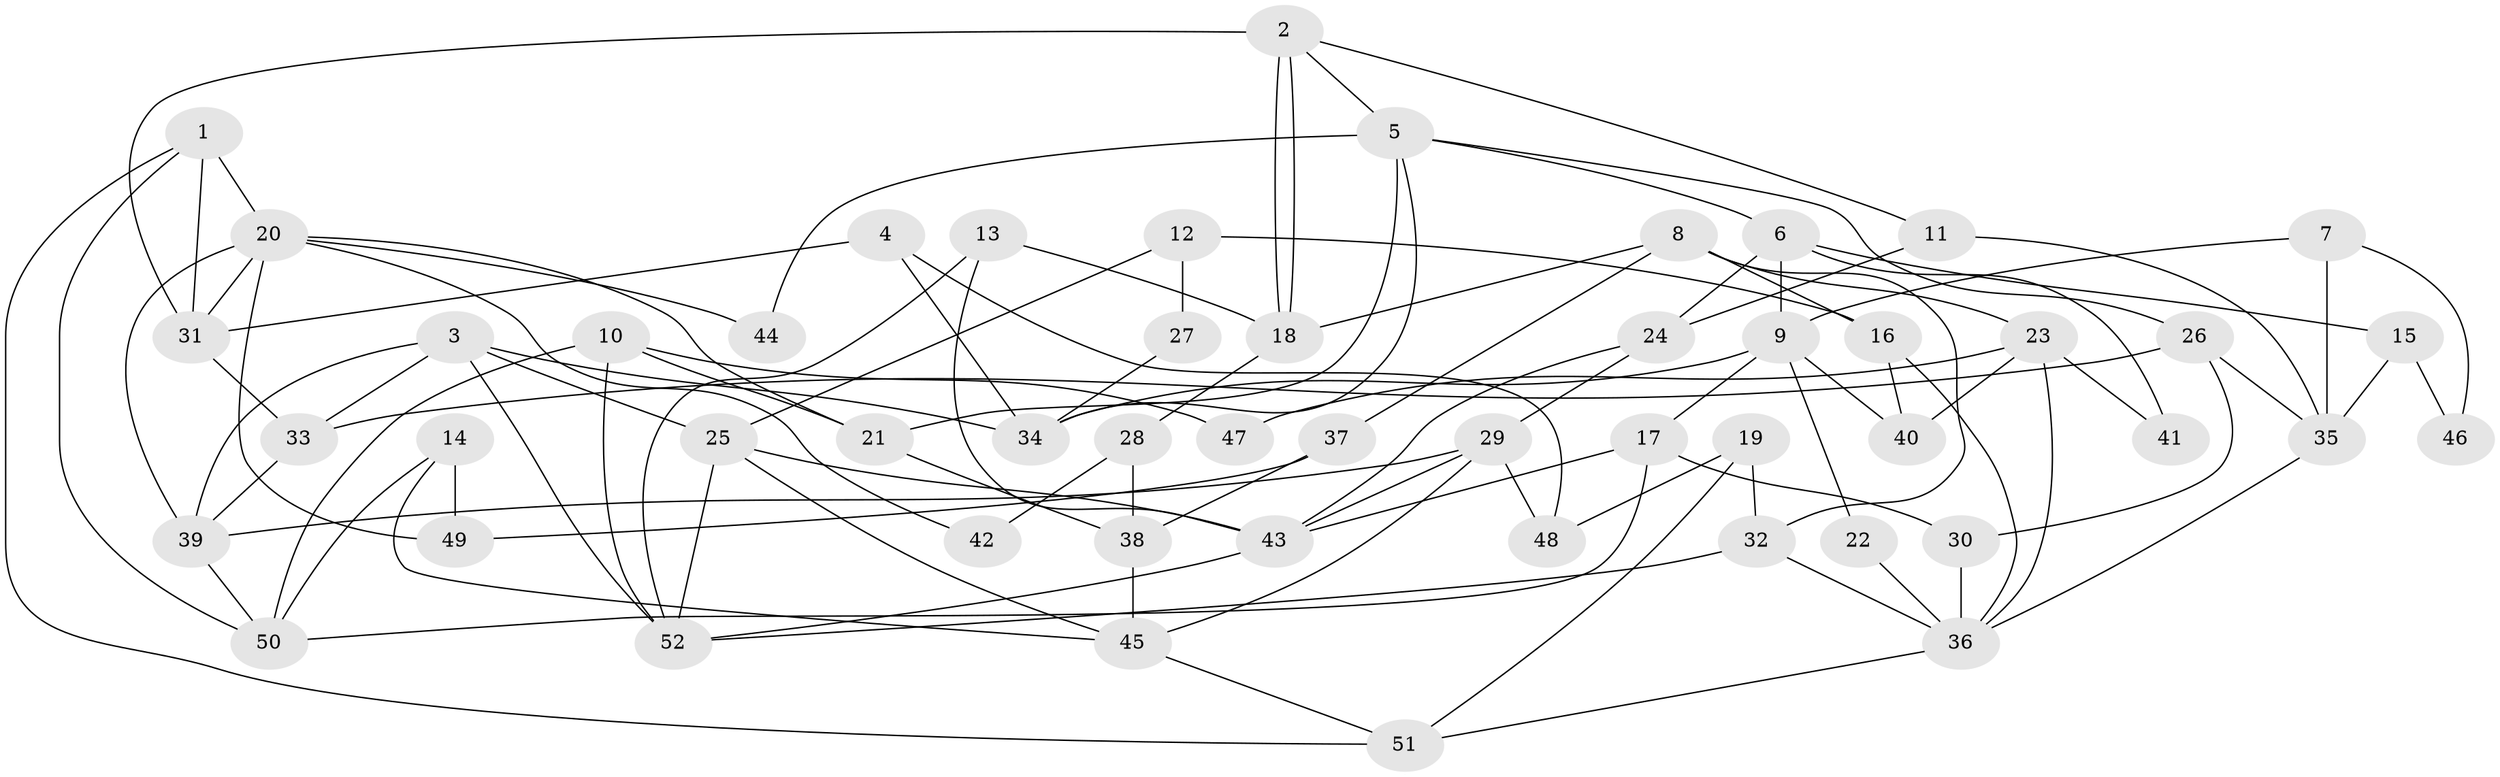 // Generated by graph-tools (version 1.1) at 2025/50/03/09/25 04:50:34]
// undirected, 52 vertices, 104 edges
graph export_dot {
graph [start="1"]
  node [color=gray90,style=filled];
  1;
  2;
  3;
  4;
  5;
  6;
  7;
  8;
  9;
  10;
  11;
  12;
  13;
  14;
  15;
  16;
  17;
  18;
  19;
  20;
  21;
  22;
  23;
  24;
  25;
  26;
  27;
  28;
  29;
  30;
  31;
  32;
  33;
  34;
  35;
  36;
  37;
  38;
  39;
  40;
  41;
  42;
  43;
  44;
  45;
  46;
  47;
  48;
  49;
  50;
  51;
  52;
  1 -- 51;
  1 -- 50;
  1 -- 20;
  1 -- 31;
  2 -- 18;
  2 -- 18;
  2 -- 31;
  2 -- 5;
  2 -- 11;
  3 -- 33;
  3 -- 34;
  3 -- 25;
  3 -- 39;
  3 -- 52;
  4 -- 31;
  4 -- 34;
  4 -- 48;
  5 -- 26;
  5 -- 6;
  5 -- 21;
  5 -- 34;
  5 -- 44;
  6 -- 24;
  6 -- 9;
  6 -- 15;
  6 -- 41;
  7 -- 35;
  7 -- 9;
  7 -- 46;
  8 -- 18;
  8 -- 32;
  8 -- 16;
  8 -- 23;
  8 -- 37;
  9 -- 17;
  9 -- 22;
  9 -- 34;
  9 -- 40;
  10 -- 50;
  10 -- 21;
  10 -- 47;
  10 -- 52;
  11 -- 24;
  11 -- 35;
  12 -- 25;
  12 -- 16;
  12 -- 27;
  13 -- 43;
  13 -- 52;
  13 -- 18;
  14 -- 49;
  14 -- 45;
  14 -- 50;
  15 -- 35;
  15 -- 46;
  16 -- 40;
  16 -- 36;
  17 -- 43;
  17 -- 50;
  17 -- 30;
  18 -- 28;
  19 -- 48;
  19 -- 51;
  19 -- 32;
  20 -- 39;
  20 -- 21;
  20 -- 31;
  20 -- 42;
  20 -- 44;
  20 -- 49;
  21 -- 38;
  22 -- 36;
  23 -- 36;
  23 -- 40;
  23 -- 41;
  23 -- 47;
  24 -- 43;
  24 -- 29;
  25 -- 52;
  25 -- 43;
  25 -- 45;
  26 -- 30;
  26 -- 35;
  26 -- 33;
  27 -- 34;
  28 -- 38;
  28 -- 42;
  29 -- 39;
  29 -- 43;
  29 -- 45;
  29 -- 48;
  30 -- 36;
  31 -- 33;
  32 -- 52;
  32 -- 36;
  33 -- 39;
  35 -- 36;
  36 -- 51;
  37 -- 38;
  37 -- 49;
  38 -- 45;
  39 -- 50;
  43 -- 52;
  45 -- 51;
}

